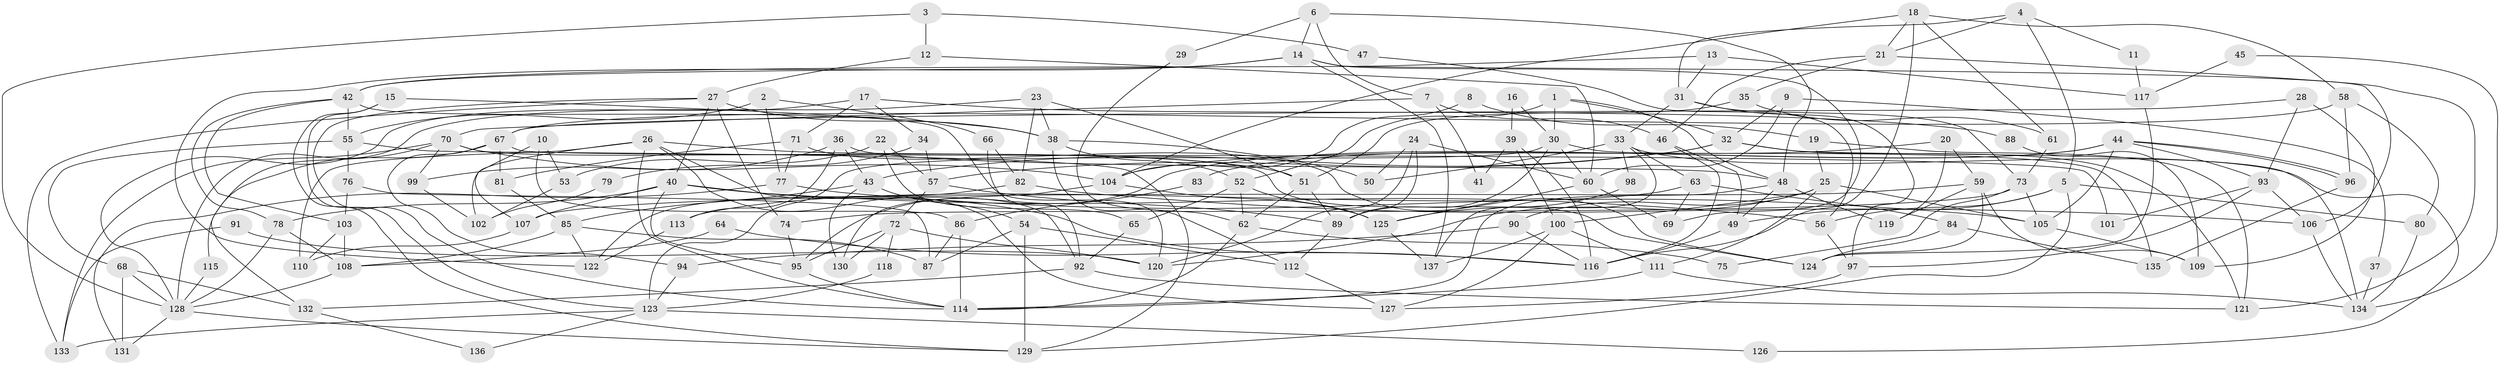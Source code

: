 // Generated by graph-tools (version 1.1) at 2025/14/03/09/25 04:14:54]
// undirected, 137 vertices, 274 edges
graph export_dot {
graph [start="1"]
  node [color=gray90,style=filled];
  1;
  2;
  3;
  4;
  5;
  6;
  7;
  8;
  9;
  10;
  11;
  12;
  13;
  14;
  15;
  16;
  17;
  18;
  19;
  20;
  21;
  22;
  23;
  24;
  25;
  26;
  27;
  28;
  29;
  30;
  31;
  32;
  33;
  34;
  35;
  36;
  37;
  38;
  39;
  40;
  41;
  42;
  43;
  44;
  45;
  46;
  47;
  48;
  49;
  50;
  51;
  52;
  53;
  54;
  55;
  56;
  57;
  58;
  59;
  60;
  61;
  62;
  63;
  64;
  65;
  66;
  67;
  68;
  69;
  70;
  71;
  72;
  73;
  74;
  75;
  76;
  77;
  78;
  79;
  80;
  81;
  82;
  83;
  84;
  85;
  86;
  87;
  88;
  89;
  90;
  91;
  92;
  93;
  94;
  95;
  96;
  97;
  98;
  99;
  100;
  101;
  102;
  103;
  104;
  105;
  106;
  107;
  108;
  109;
  110;
  111;
  112;
  113;
  114;
  115;
  116;
  117;
  118;
  119;
  120;
  121;
  122;
  123;
  124;
  125;
  126;
  127;
  128;
  129;
  130;
  131;
  132;
  133;
  134;
  135;
  136;
  137;
  1 -- 30;
  1 -- 52;
  1 -- 32;
  1 -- 48;
  2 -- 55;
  2 -- 77;
  2 -- 66;
  3 -- 12;
  3 -- 128;
  3 -- 47;
  4 -- 5;
  4 -- 31;
  4 -- 11;
  4 -- 21;
  5 -- 80;
  5 -- 49;
  5 -- 56;
  5 -- 129;
  6 -- 48;
  6 -- 7;
  6 -- 14;
  6 -- 29;
  7 -- 46;
  7 -- 70;
  7 -- 41;
  8 -- 19;
  8 -- 104;
  9 -- 32;
  9 -- 60;
  9 -- 37;
  10 -- 107;
  10 -- 86;
  10 -- 53;
  11 -- 117;
  12 -- 60;
  12 -- 27;
  13 -- 31;
  13 -- 42;
  13 -- 117;
  14 -- 42;
  14 -- 69;
  14 -- 106;
  14 -- 122;
  14 -- 137;
  15 -- 129;
  15 -- 123;
  15 -- 38;
  16 -- 30;
  16 -- 39;
  17 -- 128;
  17 -- 71;
  17 -- 34;
  17 -- 88;
  18 -- 116;
  18 -- 21;
  18 -- 58;
  18 -- 61;
  18 -- 104;
  19 -- 25;
  19 -- 121;
  20 -- 104;
  20 -- 119;
  20 -- 59;
  21 -- 121;
  21 -- 35;
  21 -- 46;
  22 -- 57;
  22 -- 65;
  22 -- 53;
  23 -- 51;
  23 -- 38;
  23 -- 82;
  23 -- 128;
  24 -- 89;
  24 -- 120;
  24 -- 50;
  24 -- 60;
  25 -- 111;
  25 -- 120;
  25 -- 90;
  25 -- 100;
  25 -- 105;
  26 -- 102;
  26 -- 114;
  26 -- 51;
  26 -- 92;
  26 -- 110;
  26 -- 127;
  27 -- 38;
  27 -- 114;
  27 -- 40;
  27 -- 74;
  27 -- 133;
  28 -- 93;
  28 -- 109;
  28 -- 67;
  29 -- 62;
  30 -- 123;
  30 -- 89;
  30 -- 60;
  30 -- 135;
  31 -- 73;
  31 -- 97;
  31 -- 33;
  32 -- 57;
  32 -- 43;
  32 -- 121;
  32 -- 134;
  33 -- 63;
  33 -- 50;
  33 -- 98;
  33 -- 126;
  33 -- 137;
  34 -- 57;
  34 -- 79;
  35 -- 61;
  35 -- 51;
  36 -- 48;
  36 -- 43;
  36 -- 99;
  36 -- 113;
  37 -- 134;
  38 -- 50;
  38 -- 52;
  38 -- 112;
  39 -- 116;
  39 -- 100;
  39 -- 41;
  40 -- 56;
  40 -- 78;
  40 -- 95;
  40 -- 107;
  40 -- 116;
  42 -- 78;
  42 -- 103;
  42 -- 55;
  42 -- 120;
  43 -- 54;
  43 -- 85;
  43 -- 130;
  44 -- 96;
  44 -- 96;
  44 -- 95;
  44 -- 83;
  44 -- 93;
  44 -- 105;
  45 -- 134;
  45 -- 117;
  46 -- 49;
  46 -- 116;
  47 -- 56;
  48 -- 114;
  48 -- 49;
  48 -- 119;
  49 -- 116;
  51 -- 62;
  51 -- 89;
  52 -- 125;
  52 -- 62;
  52 -- 65;
  53 -- 102;
  54 -- 112;
  54 -- 129;
  54 -- 87;
  55 -- 129;
  55 -- 68;
  55 -- 76;
  56 -- 97;
  57 -- 89;
  57 -- 72;
  58 -- 67;
  58 -- 80;
  58 -- 96;
  59 -- 124;
  59 -- 107;
  59 -- 109;
  59 -- 119;
  60 -- 69;
  60 -- 125;
  61 -- 73;
  62 -- 75;
  62 -- 114;
  63 -- 113;
  63 -- 69;
  63 -- 84;
  64 -- 116;
  64 -- 108;
  65 -- 92;
  66 -- 82;
  66 -- 92;
  67 -- 81;
  67 -- 94;
  67 -- 101;
  67 -- 115;
  68 -- 128;
  68 -- 131;
  68 -- 132;
  70 -- 104;
  70 -- 132;
  70 -- 99;
  70 -- 124;
  70 -- 133;
  71 -- 77;
  71 -- 124;
  71 -- 81;
  72 -- 130;
  72 -- 95;
  72 -- 118;
  72 -- 120;
  73 -- 74;
  73 -- 105;
  73 -- 75;
  74 -- 95;
  76 -- 87;
  76 -- 103;
  77 -- 131;
  77 -- 105;
  78 -- 128;
  78 -- 108;
  79 -- 102;
  80 -- 134;
  81 -- 85;
  82 -- 122;
  82 -- 106;
  83 -- 86;
  84 -- 135;
  84 -- 124;
  85 -- 108;
  85 -- 87;
  85 -- 122;
  86 -- 87;
  86 -- 114;
  88 -- 109;
  89 -- 112;
  90 -- 116;
  90 -- 94;
  91 -- 120;
  91 -- 133;
  92 -- 121;
  92 -- 132;
  93 -- 106;
  93 -- 97;
  93 -- 101;
  94 -- 123;
  95 -- 114;
  96 -- 135;
  97 -- 127;
  98 -- 125;
  99 -- 102;
  100 -- 137;
  100 -- 111;
  100 -- 127;
  103 -- 110;
  103 -- 108;
  104 -- 125;
  104 -- 130;
  105 -- 109;
  106 -- 134;
  107 -- 110;
  108 -- 128;
  111 -- 134;
  111 -- 114;
  112 -- 127;
  113 -- 122;
  115 -- 128;
  117 -- 124;
  118 -- 123;
  123 -- 133;
  123 -- 126;
  123 -- 136;
  125 -- 137;
  128 -- 129;
  128 -- 131;
  132 -- 136;
}
